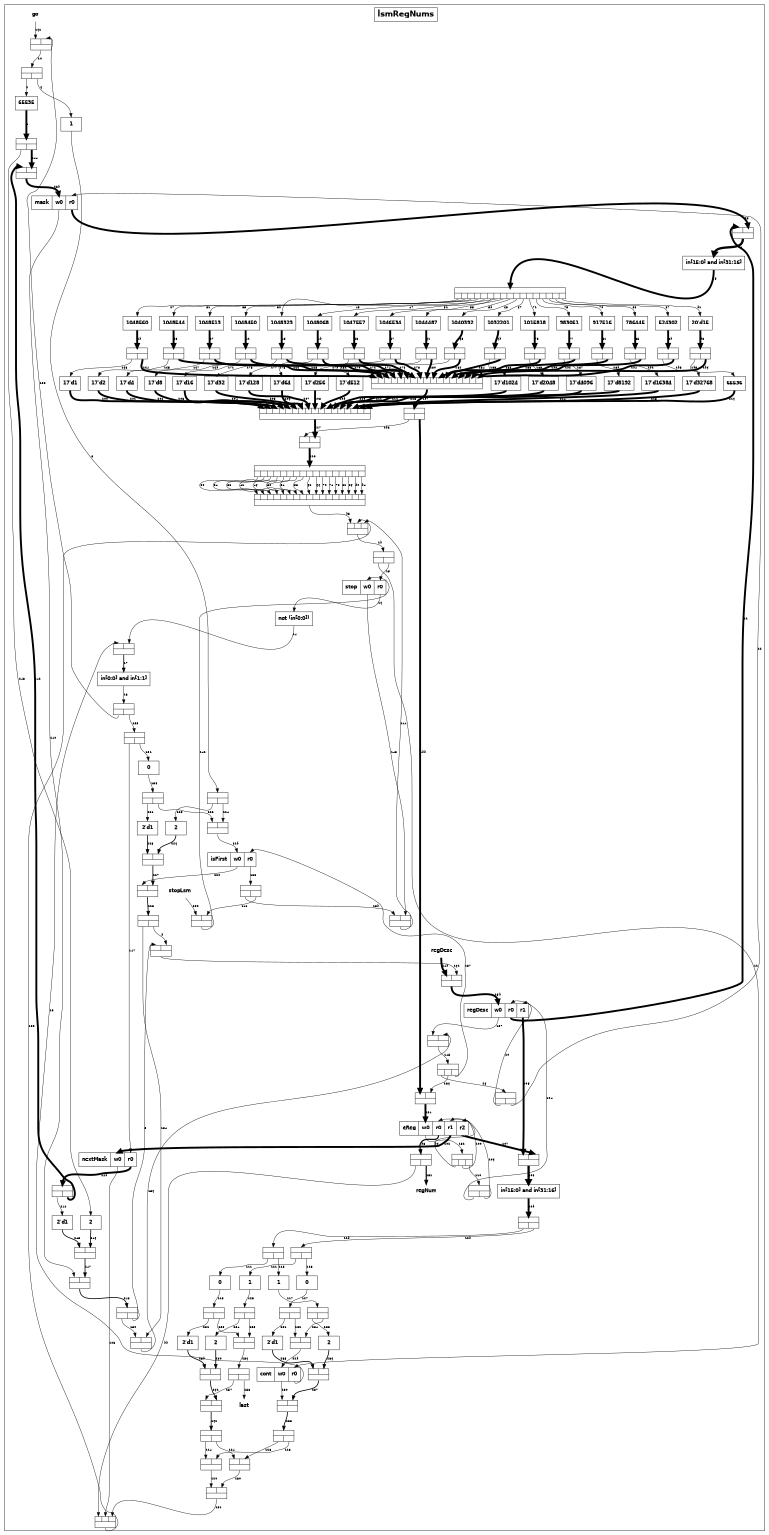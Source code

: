 digraph lsmRegNums {
  outputorder="edgesfirst";
  size="7.086614173228347,10.236220472440946";
  ratio="2.0"
  subgraph cluster_lsmRegNums {
    edge [fontsize="8", fontname="Helvetica", labelfontname="Helvetica", labelfontsize="8", arrowhead="normal"];
    node [fontsize="12", fontname="Helvetica-Bold", shape="box"];
    title [label="lsmRegNums", fontsize="20"];
    port0 [portref="0", label="go", style="bold", shape="none"];
    port1 [portref="1", label="regDesc", style="bold", shape="none"];
    port2 [portref="2", label="stopLsm", style="bold", shape="none"];
    port3 [portref="3", label="regNum", style="bold", shape="none"];
    port4 [portref="4", label="last", style="bold", shape="none"];
    comp1 [compref="1", label="65535", nojustify="true", shape="record"];
    comp3 [compref="3", label="1", nojustify="true", shape="record"];
    comp5 [compref="5", label="{{<i>}|{<o0>|<o1>}}", height="0.4", fontsize="2", nojustify="true", shape="record"];
    comp6 [compref="6", label="{{<i0>|<i1>}|{<o>}}", height="0.4", fontsize="2", nojustify="true", shape="record"];
    comp8 [compref="8", label="not (in[0:0])", nojustify="true", shape="record"];
    comp9 [compref="9", label="{{<i0>|<i1>}|{<o>}}", height="0.4", fontsize="2", nojustify="true", shape="record"];
    comp10 [compref="10", label="in[0:0] and in[1:1]", nojustify="true", shape="record"];
    comp11 [compref="11", label="{{<i>}|{<o0>|<o1>}}", height="0.4", fontsize="2", nojustify="true", shape="record"];
    comp12 [compref="12", label="{{<i0>|<i1>}|{<o>}}", height="0.4", fontsize="2", nojustify="true", shape="record"];
    comp13 [compref="13", label="in[15:0] and in[31:16]", nojustify="true", shape="record"];
    comp14 [compref="14", label="{{<i>}|{<o0>|<o1>}}", height="0.4", fontsize="2", nojustify="true", shape="record"];
    comp15 [compref="15", label="1048560", nojustify="true", shape="record"];
    comp17 [compref="17", label="1048544", nojustify="true", shape="record"];
    comp19 [compref="19", label="1048513", nojustify="true", shape="record"];
    comp21 [compref="21", label="1048450", nojustify="true", shape="record"];
    comp23 [compref="23", label="1048323", nojustify="true", shape="record"];
    comp25 [compref="25", label="1048068", nojustify="true", shape="record"];
    comp27 [compref="27", label="1047557", nojustify="true", shape="record"];
    comp29 [compref="29", label="1046534", nojustify="true", shape="record"];
    comp31 [compref="31", label="1044487", nojustify="true", shape="record"];
    comp33 [compref="33", label="1040392", nojustify="true", shape="record"];
    comp35 [compref="35", label="1032201", nojustify="true", shape="record"];
    comp37 [compref="37", label="1015818", nojustify="true", shape="record"];
    comp39 [compref="39", label="983051", nojustify="true", shape="record"];
    comp41 [compref="41", label="917516", nojustify="true", shape="record"];
    comp43 [compref="43", label="786445", nojustify="true", shape="record"];
    comp45 [compref="45", label="524302", nojustify="true", shape="record"];
    comp47 [compref="47", label="20'd15", nojustify="true", shape="record"];
    comp49 [compref="49", label="{{<i>}|{<o0>|<o1>|<o2>|<o3>|<o4>|<o5>|<o6>|<o7>|<o8>|<o9>|<o10>|<o11>|<o12>|<o13>|<o14>|<o15>|<o16>}}", height="0.4", fontsize="2", nojustify="true", shape="record"];
    comp50 [compref="50", label="{{<i0>|<i1>|<i2>|<i3>|<i4>|<i5>|<i6>|<i7>|<i8>|<i9>|<i10>|<i11>|<i12>|<i13>|<i14>|<i15>|<i16>}|{<o>}}", height="0.4", fontsize="2", nojustify="true", shape="record"];
    comp53 [compref="53", label="{{<i0>|<i1>}|{<o>}}", height="0.4", fontsize="2", nojustify="true", shape="record"];
    comp54 [compref="54", label="in[15:0] and in[31:16]", nojustify="true", shape="record"];
    comp55 [compref="55", label="{{<i>}|{<o0>|<o1>}}", height="0.4", fontsize="2", nojustify="true", shape="record"];
    comp56 [compref="56", label="0", nojustify="true", shape="record"];
    comp58 [compref="58", label="1", nojustify="true", shape="record"];
    comp60 [compref="60", label="{{<i>}|{<o0>|<o1>}}", height="0.4", fontsize="2", nojustify="true", shape="record"];
    comp61 [compref="61", label="{{<i0>|<i1>}|{<o>}}", height="0.4", fontsize="2", nojustify="true", shape="record"];
    comp62 [compref="62", label="1", nojustify="true", shape="record"];
    comp64 [compref="64", label="0", nojustify="true", shape="record"];
    comp66 [compref="66", label="{{<i>}|{<o0>|<o1>}}", height="0.4", fontsize="2", nojustify="true", shape="record"];
    comp67 [compref="67", label="{{<i0>|<i1>}|{<o>}}", height="0.4", fontsize="2", nojustify="true", shape="record"];
    comp68 [compref="68", label="{{<i>}|{<o0>|<o1>}}", height="0.4", fontsize="2", nojustify="true", shape="record"];
    comp69 [compref="69", label="{{<i0>|<i1>}|{<o>}}", height="0.4", fontsize="2", nojustify="true", shape="record"];
    comp70 [compref="70", label="{{<i>}|{<o0>|<o1>|<o2>}}", height="0.4", fontsize="2", nojustify="true", shape="record"];
    comp71 [compref="71", label="{{<i0>|<i1>|<i2>}|{<o>}}", height="0.4", fontsize="2", nojustify="true", shape="record"];
    comp72 [compref="72", label="eReg|<w0>w0|<r0>r0|<r1>r1|<r2>r2", shape="record"];
    comp75 [compref="75", label="{{<i>}|{<o0>|<o1>}}", height="0.4", fontsize="2", nojustify="true", shape="record"];
    comp76 [compref="76", label="{{<i0>|<i1>}|{<o>}}", height="0.4", fontsize="2", nojustify="true", shape="record"];
    comp77 [compref="77", label="{{<i>}|{<o0>|<o1>|<o2>}}", height="0.4", fontsize="2", nojustify="true", shape="record"];
    comp78 [compref="78", label="{{<i0>|<i1>|<i2>}|{<o>}}", height="0.4", fontsize="2", nojustify="true", shape="record"];
    comp80 [compref="80", label="0", nojustify="true", shape="record"];
    comp82 [compref="82", label="{{<i>}|{<o0>|<o1>}}", height="0.4", fontsize="2", nojustify="true", shape="record"];
    comp83 [compref="83", label="{{<i0>|<i1>}|{<o>}}", height="0.4", fontsize="2", nojustify="true", shape="record"];
    comp84 [compref="84", label="{{<i>}|{<o0>|<o1>}}", height="0.4", fontsize="2", nojustify="true", shape="record"];
    comp85 [compref="85", label="{{<i0>|<i1>}|{<o>}}", height="0.4", fontsize="2", nojustify="true", shape="record"];
    comp87 [compref="87", label="regDesc|<w0>w0|<r0>r0|<r1>r1", shape="record"];
    comp90 [compref="90", label="{{<i0>|<i1>}|{<o>}}", height="0.4", fontsize="2", nojustify="true", shape="record"];
    comp91 [compref="91", label="{{<i>}|{<o0>|<o1>}}", height="0.4", fontsize="2", nojustify="true", shape="record"];
    comp92 [compref="92", label="{{<i>}|{<o0>|<o1>}}", height="0.4", fontsize="2", nojustify="true", shape="record"];
    comp93 [compref="93", label="{{<i>}|{<o0>|<o1>}}", height="0.4", fontsize="2", nojustify="true", shape="record"];
    comp94 [compref="94", label="{{<i>}|{<o0>|<o1>}}", height="0.4", fontsize="2", nojustify="true", shape="record"];
    comp95 [compref="95", label="{{<i>}|{<o0>|<o1>}}", height="0.4", fontsize="2", nojustify="true", shape="record"];
    comp96 [compref="96", label="{{<i>}|{<o0>|<o1>}}", height="0.4", fontsize="2", nojustify="true", shape="record"];
    comp97 [compref="97", label="{{<i>}|{<o0>|<o1>}}", height="0.4", fontsize="2", nojustify="true", shape="record"];
    comp98 [compref="98", label="{{<i>}|{<o0>|<o1>}}", height="0.4", fontsize="2", nojustify="true", shape="record"];
    comp99 [compref="99", label="{{<i>}|{<o0>|<o1>}}", height="0.4", fontsize="2", nojustify="true", shape="record"];
    comp100 [compref="100", label="{{<i>}|{<o0>|<o1>}}", height="0.4", fontsize="2", nojustify="true", shape="record"];
    comp101 [compref="101", label="{{<i>}|{<o0>|<o1>}}", height="0.4", fontsize="2", nojustify="true", shape="record"];
    comp102 [compref="102", label="{{<i>}|{<o0>|<o1>}}", height="0.4", fontsize="2", nojustify="true", shape="record"];
    comp103 [compref="103", label="{{<i>}|{<o0>|<o1>}}", height="0.4", fontsize="2", nojustify="true", shape="record"];
    comp104 [compref="104", label="{{<i>}|{<o0>|<o1>}}", height="0.4", fontsize="2", nojustify="true", shape="record"];
    comp105 [compref="105", label="{{<i>}|{<o0>|<o1>}}", height="0.4", fontsize="2", nojustify="true", shape="record"];
    comp106 [compref="106", label="{{<i>}|{<o0>|<o1>}}", height="0.4", fontsize="2", nojustify="true", shape="record"];
    comp107 [compref="107", label="{{<i>}|{<o0>|<o1>}}", height="0.4", fontsize="2", nojustify="true", shape="record"];
    comp108 [compref="108", label="{{<i0>|<i1>|<i2>|<i3>|<i4>|<i5>|<i6>|<i7>|<i8>|<i9>|<i10>|<i11>|<i12>|<i13>|<i14>|<i15>|<i16>}|{<o>}}", height="0.4", fontsize="2", nojustify="true", shape="record"];
    comp109 [compref="109", label="{{<i>}|{<o0>|<o1>}}", height="0.4", fontsize="2", nojustify="true", shape="record"];
    comp110 [compref="110", label="17'd1", nojustify="true", shape="record"];
    comp111 [compref="111", label="17'd2", nojustify="true", shape="record"];
    comp112 [compref="112", label="17'd4", nojustify="true", shape="record"];
    comp113 [compref="113", label="17'd8", nojustify="true", shape="record"];
    comp114 [compref="114", label="17'd16", nojustify="true", shape="record"];
    comp115 [compref="115", label="17'd32", nojustify="true", shape="record"];
    comp116 [compref="116", label="17'd64", nojustify="true", shape="record"];
    comp117 [compref="117", label="17'd128", nojustify="true", shape="record"];
    comp118 [compref="118", label="17'd256", nojustify="true", shape="record"];
    comp119 [compref="119", label="17'd512", nojustify="true", shape="record"];
    comp120 [compref="120", label="17'd1024", nojustify="true", shape="record"];
    comp121 [compref="121", label="17'd2048", nojustify="true", shape="record"];
    comp122 [compref="122", label="17'd4096", nojustify="true", shape="record"];
    comp123 [compref="123", label="17'd8192", nojustify="true", shape="record"];
    comp124 [compref="124", label="17'd16384", nojustify="true", shape="record"];
    comp125 [compref="125", label="17'd32768", nojustify="true", shape="record"];
    comp126 [compref="126", label="65536", nojustify="true", shape="record"];
    comp127 [compref="127", label="{{<i0>|<i1>|<i2>|<i3>|<i4>|<i5>|<i6>|<i7>|<i8>|<i9>|<i10>|<i11>|<i12>|<i13>|<i14>|<i15>|<i16>}|{<o>}}", height="0.4", fontsize="2", nojustify="true", shape="record"];
    comp128 [compref="128", label="{{<i0>|<i1>}|{<o>}}", height="0.4", fontsize="2", nojustify="true", shape="record"];
    comp129 [compref="129", label="{{<i>}|{<o0>|<o1>|<o2>|<o3>|<o4>|<o5>|<o6>|<o7>|<o8>|<o9>|<o10>|<o11>|<o12>|<o13>|<o14>|<o15>|<o16>}}", height="0.4", fontsize="2", nojustify="true", shape="record"];
    comp130 [compref="130", label="{{<i0>|<i1>}|{<o>}}", height="0.4", fontsize="2", nojustify="true", shape="record"];
    comp131 [compref="131", label="stop|<w0>w0|<r0>r0", shape="record"];
    comp132 [compref="132", label="{{<i>}|{<o0>|<o1>}}", height="0.4", fontsize="2", nojustify="true", shape="record"];
    comp133 [compref="133", label="{{<i>}|{<o0>|<o1>}}", height="0.4", fontsize="2", nojustify="true", shape="record"];
    comp134 [compref="134", label="{{<i0>|<i1>}|{<o>}}", height="0.4", fontsize="2", nojustify="true", shape="record"];
    comp135 [compref="135", label="2'd1", nojustify="true", shape="record"];
    comp136 [compref="136", label="2", nojustify="true", shape="record"];
    comp137 [compref="137", label="{{<i0>|<i1>}|{<o>}}", height="0.4", fontsize="2", nojustify="true", shape="record"];
    comp138 [compref="138", label="{{<i0>|<i1>}|{<o>}}", height="0.4", fontsize="2", nojustify="true", shape="record"];
    comp139 [compref="139", label="{{<i>}|{<o0>|<o1>}}", height="0.4", fontsize="2", nojustify="true", shape="record"];
    comp140 [compref="140", label="isFirst|<w0>w0|<r0>r0", shape="record"];
    comp141 [compref="141", label="{{<i>}|{<o0>|<o1>}}", height="0.4", fontsize="2", nojustify="true", shape="record"];
    comp142 [compref="142", label="{{<i>}|{<o0>|<o1>}}", height="0.4", fontsize="2", nojustify="true", shape="record"];
    comp143 [compref="143", label="{{<i0>|<i1>}|{<o>}}", height="0.4", fontsize="2", nojustify="true", shape="record"];
    comp144 [compref="144", label="2'd1", nojustify="true", shape="record"];
    comp145 [compref="145", label="2", nojustify="true", shape="record"];
    comp146 [compref="146", label="{{<i0>|<i1>}|{<o>}}", height="0.4", fontsize="2", nojustify="true", shape="record"];
    comp147 [compref="147", label="{{<i0>|<i1>}|{<o>}}", height="0.4", fontsize="2", nojustify="true", shape="record"];
    comp148 [compref="148", label="{{<i>}|{<o0>|<o1>}}", height="0.4", fontsize="2", nojustify="true", shape="record"];
    comp149 [compref="149", label="cont|<w0>w0|<r0>r0", shape="record"];
    comp150 [compref="150", label="nextMask|<w0>w0|<r0>r0", shape="record"];
    comp151 [compref="151", label="{{<i>}|{<o0>|<o1>}}", height="0.4", fontsize="2", nojustify="true", shape="record"];
    comp152 [compref="152", label="{{<i>}|{<o0>|<o1>}}", height="0.4", fontsize="2", nojustify="true", shape="record"];
    comp153 [compref="153", label="{{<i0>|<i1>}|{<o>}}", height="0.4", fontsize="2", nojustify="true", shape="record"];
    comp154 [compref="154", label="2'd1", nojustify="true", shape="record"];
    comp155 [compref="155", label="2", nojustify="true", shape="record"];
    comp156 [compref="156", label="{{<i0>|<i1>}|{<o>}}", height="0.4", fontsize="2", nojustify="true", shape="record"];
    comp157 [compref="157", label="{{<i0>|<i1>}|{<o>}}", height="0.4", fontsize="2", nojustify="true", shape="record"];
    comp158 [compref="158", label="{{<i>}|{<o0>|<o1>}}", height="0.4", fontsize="2", nojustify="true", shape="record"];
    comp159 [compref="159", label="mask|<w0>w0|<r0>r0", shape="record"];
    comp160 [compref="160", label="{{<i0>|<i1>}|{<o>}}", height="0.4", fontsize="2", nojustify="true", shape="record"];
    comp161 [compref="161", label="{{<i0>|<i1>}|{<o>}}", height="0.4", fontsize="2", nojustify="true", shape="record"];
    comp162 [compref="162", label="{{<i>}|{<o0>|<o1>}}", height="0.4", fontsize="2", nojustify="true", shape="record"];
    comp163 [compref="163", label="{{<i>}|{<o0>|<o1>}}", height="0.4", fontsize="2", nojustify="true", shape="record"];
    comp164 [compref="164", label="{{<i>}|{<o0>|<o1>}}", height="0.4", fontsize="2", nojustify="true", shape="record"];
    comp165 [compref="165", label="{{<i0>|<i1>}|{<o>}}", height="0.4", fontsize="2", nojustify="true", shape="record"];
    comp166 [compref="166", label="{{<i>}|{<o0>|<o1>}}", height="0.4", fontsize="2", nojustify="true", shape="record"];
    comp167 [compref="167", label="2'd1", nojustify="true", shape="record"];
    comp168 [compref="168", label="2", nojustify="true", shape="record"];
    comp169 [compref="169", label="{{<i0>|<i1>}|{<o>}}", height="0.4", fontsize="2", nojustify="true", shape="record"];
    comp170 [compref="170", label="{{<i0>|<i1>}|{<o>}}", height="0.4", fontsize="2", nojustify="true", shape="record"];
    comp171 [compref="171", label="{{<i>}|{<o0>|<o1>}}", height="0.4", fontsize="2", nojustify="true", shape="record"]
    comp5:o0:s -> comp1:n [linkref="2", label="2", penwidth="1", weight="1"];
    comp1:s -> comp152:i:n [linkref="4", label="4", penwidth="5", weight="5"];
    comp158:o1:s -> comp6:i0:n [linkref="5", label="5", penwidth="1", weight="1"];
    comp5:o1:s -> comp3:n [linkref="6", label="6", penwidth="1", weight="1"];
    comp3:s -> comp133:i:n [linkref="8", label="8", penwidth="1", weight="1"];
    comp139:o1:s -> comp6:i1:n [linkref="9", label="9", penwidth="1", weight="1"];
    comp90:o:s -> comp5:i:n [linkref="10", label="10", penwidth="1", weight="1"];
    comp11:o0:s -> comp149:r0:n [linkref="12", label="12", penwidth="1", weight="1"];
    comp149:r0:s -> comp9:i0:n [linkref="13", label="13", penwidth="1", weight="1"];
    comp8:s -> comp9:i1:n [linkref="14", label="14", penwidth="1", weight="1"];
    comp11:o1:s -> comp131:r0:n [linkref="15", label="15", penwidth="1", weight="1"];
    comp131:r0:s -> comp8:n [linkref="16", label="16", penwidth="1", weight="1"];
    comp9:o:s -> comp10:n [linkref="17", label="17", penwidth="2", weight="2"];
    comp10:s -> comp84:i:n [linkref="18", label="18", penwidth="1", weight="1"];
    comp78:o:s -> comp11:i:n [linkref="19", label="19", penwidth="1", weight="1"];
    comp14:o0:s -> comp87:r0:n [linkref="20", label="20", penwidth="1", weight="1"];
    comp87:r0:s -> comp12:i0:n [linkref="21", label="21", penwidth="5", weight="5"];
    comp14:o1:s -> comp159:r0:n [linkref="22", label="22", penwidth="1", weight="1"];
    comp159:r0:s -> comp12:i1:n [linkref="23", label="23", penwidth="5", weight="5"];
    comp12:o:s -> comp13:n [linkref="24", label="24", penwidth="6", weight="6"];
    comp13:s -> comp49:i:n [linkref="25", label="25", penwidth="5", weight="5"];
    comp77:o0:s -> comp14:i:n [linkref="26", label="26", penwidth="1", weight="1"];
    comp49:o0:s -> comp15:n [linkref="27", label="27", penwidth="1", weight="1"];
    comp15:s -> comp91:i:n [linkref="29", label="29", penwidth="5", weight="5"];
    comp129:o0:s -> comp50:i0:n [linkref="30", label="30", penwidth="1", weight="1"];
    comp49:o1:s -> comp17:n [linkref="31", label="31", penwidth="1", weight="1"];
    comp17:s -> comp92:i:n [linkref="33", label="33", penwidth="5", weight="5"];
    comp129:o1:s -> comp50:i1:n [linkref="34", label="34", penwidth="1", weight="1"];
    comp49:o2:s -> comp19:n [linkref="35", label="35", penwidth="1", weight="1"];
    comp19:s -> comp93:i:n [linkref="37", label="37", penwidth="5", weight="5"];
    comp129:o2:s -> comp50:i2:n [linkref="38", label="38", penwidth="1", weight="1"];
    comp49:o3:s -> comp21:n [linkref="39", label="39", penwidth="1", weight="1"];
    comp21:s -> comp94:i:n [linkref="41", label="41", penwidth="5", weight="5"];
    comp129:o3:s -> comp50:i3:n [linkref="42", label="42", penwidth="1", weight="1"];
    comp49:o4:s -> comp23:n [linkref="43", label="43", penwidth="1", weight="1"];
    comp23:s -> comp95:i:n [linkref="45", label="45", penwidth="5", weight="5"];
    comp129:o4:s -> comp50:i4:n [linkref="46", label="46", penwidth="1", weight="1"];
    comp49:o5:s -> comp25:n [linkref="47", label="47", penwidth="1", weight="1"];
    comp25:s -> comp96:i:n [linkref="49", label="49", penwidth="5", weight="5"];
    comp129:o5:s -> comp50:i5:n [linkref="50", label="50", penwidth="1", weight="1"];
    comp49:o6:s -> comp27:n [linkref="51", label="51", penwidth="1", weight="1"];
    comp27:s -> comp97:i:n [linkref="53", label="53", penwidth="5", weight="5"];
    comp129:o6:s -> comp50:i6:n [linkref="54", label="54", penwidth="1", weight="1"];
    comp49:o7:s -> comp29:n [linkref="55", label="55", penwidth="1", weight="1"];
    comp29:s -> comp98:i:n [linkref="57", label="57", penwidth="5", weight="5"];
    comp129:o7:s -> comp50:i7:n [linkref="58", label="58", penwidth="1", weight="1"];
    comp49:o8:s -> comp31:n [linkref="59", label="59", penwidth="1", weight="1"];
    comp31:s -> comp99:i:n [linkref="61", label="61", penwidth="5", weight="5"];
    comp129:o8:s -> comp50:i8:n [linkref="62", label="62", penwidth="1", weight="1"];
    comp49:o9:s -> comp33:n [linkref="63", label="63", penwidth="1", weight="1"];
    comp33:s -> comp100:i:n [linkref="65", label="65", penwidth="5", weight="5"];
    comp129:o9:s -> comp50:i9:n [linkref="66", label="66", penwidth="1", weight="1"];
    comp49:o10:s -> comp35:n [linkref="67", label="67", penwidth="1", weight="1"];
    comp35:s -> comp101:i:n [linkref="69", label="69", penwidth="5", weight="5"];
    comp129:o10:s -> comp50:i10:n [linkref="70", label="70", penwidth="1", weight="1"];
    comp49:o11:s -> comp37:n [linkref="71", label="71", penwidth="1", weight="1"];
    comp37:s -> comp102:i:n [linkref="73", label="73", penwidth="5", weight="5"];
    comp129:o11:s -> comp50:i11:n [linkref="74", label="74", penwidth="1", weight="1"];
    comp49:o12:s -> comp39:n [linkref="75", label="75", penwidth="1", weight="1"];
    comp39:s -> comp103:i:n [linkref="77", label="77", penwidth="5", weight="5"];
    comp129:o12:s -> comp50:i12:n [linkref="78", label="78", penwidth="1", weight="1"];
    comp49:o13:s -> comp41:n [linkref="79", label="79", penwidth="1", weight="1"];
    comp41:s -> comp104:i:n [linkref="81", label="81", penwidth="5", weight="5"];
    comp129:o13:s -> comp50:i13:n [linkref="82", label="82", penwidth="1", weight="1"];
    comp49:o14:s -> comp43:n [linkref="83", label="83", penwidth="1", weight="1"];
    comp43:s -> comp105:i:n [linkref="85", label="85", penwidth="5", weight="5"];
    comp129:o14:s -> comp50:i14:n [linkref="86", label="86", penwidth="1", weight="1"];
    comp49:o15:s -> comp45:n [linkref="87", label="87", penwidth="1", weight="1"];
    comp45:s -> comp106:i:n [linkref="89", label="89", penwidth="5", weight="5"];
    comp129:o15:s -> comp50:i15:n [linkref="90", label="90", penwidth="1", weight="1"];
    comp49:o16:s -> comp47:n [linkref="91", label="91", penwidth="1", weight="1"];
    comp47:s -> comp107:i:n [linkref="93", label="93", penwidth="5", weight="5"];
    comp129:o16:s -> comp50:i16:n [linkref="94", label="94", penwidth="1", weight="1"];
    comp50:o:s -> comp78:i0:n [linkref="95", label="95", penwidth="1", weight="1"];
    comp70:o0:s -> comp72:r0:n [linkref="96", label="96", penwidth="1", weight="1"];
    comp72:r0:s -> comp162:i:n [linkref="98", label="98", penwidth="3", weight="3"];
    comp162:o0:s -> comp71:i0:n [linkref="99", label="99", penwidth="1", weight="1"];
    comp70:o1:s -> comp72:r1:n [linkref="100", label="100", penwidth="1", weight="1"];
    comp72:r1:s -> comp150:w0:n [linkref="102", label="102", penwidth="5", weight="5"];
    comp150:w0:s -> comp71:i1:n [linkref="103", label="103", penwidth="1", weight="1"];
    comp55:o0:s -> comp87:r1:n [linkref="104", label="104", penwidth="1", weight="1"];
    comp87:r1:s -> comp53:i0:n [linkref="105", label="105", penwidth="5", weight="5"];
    comp55:o1:s -> comp72:r2:n [linkref="106", label="106", penwidth="1", weight="1"];
    comp72:r2:s -> comp53:i1:n [linkref="107", label="107", penwidth="5", weight="5"];
    comp53:o:s -> comp54:n [linkref="108", label="108", penwidth="6", weight="6"];
    comp54:s -> comp68:i:n [linkref="109", label="109", penwidth="5", weight="5"];
    comp70:o2:s -> comp55:i:n [linkref="110", label="110", penwidth="1", weight="1"];
    comp60:o0:s -> comp56:n [linkref="111", label="111", penwidth="1", weight="1"];
    comp56:s -> comp163:i:n [linkref="113", label="113", penwidth="1", weight="1"];
    comp171:o0:s -> comp61:i0:n [linkref="114", label="114", penwidth="1", weight="1"];
    comp60:o1:s -> comp58:n [linkref="115", label="115", penwidth="1", weight="1"];
    comp58:s -> comp142:i:n [linkref="117", label="117", penwidth="1", weight="1"];
    comp148:o1:s -> comp61:i1:n [linkref="118", label="118", penwidth="1", weight="1"];
    comp68:o0:s -> comp60:i:n [linkref="119", label="119", penwidth="1", weight="1"];
    comp61:o:s -> comp69:i0:n [linkref="120", label="120", penwidth="1", weight="1"];
    comp66:o0:s -> comp62:n [linkref="121", label="121", penwidth="1", weight="1"];
    comp62:s -> comp164:i:n [linkref="123", label="123", penwidth="1", weight="1"];
    comp171:o1:s -> comp67:i0:n [linkref="124", label="124", penwidth="1", weight="1"];
    comp66:o1:s -> comp64:n [linkref="125", label="125", penwidth="1", weight="1"];
    comp64:s -> comp141:i:n [linkref="127", label="127", penwidth="1", weight="1"];
    comp148:o0:s -> comp67:i1:n [linkref="128", label="128", penwidth="1", weight="1"];
    comp68:o1:s -> comp66:i:n [linkref="129", label="129", penwidth="1", weight="1"];
    comp67:o:s -> comp69:i1:n [linkref="130", label="130", penwidth="1", weight="1"];
    comp69:o:s -> comp71:i2:n [linkref="131", label="131", penwidth="1", weight="1"];
    comp72:w0:s -> comp70:i:n [linkref="132", label="132", penwidth="1", weight="1"];
    comp71:o:s -> comp78:i1:n [linkref="133", label="133", penwidth="1", weight="1"];
    comp130:o:s -> comp72:w0:n [linkref="134", label="134", penwidth="5", weight="5"];
    comp77:o1:s -> comp130:i1:n [linkref="136", label="136", penwidth="1", weight="1"];
    comp77:o2:s -> comp140:r0:n [linkref="137", label="137", penwidth="1", weight="1"];
    comp140:r0:s -> comp75:i:n [linkref="138", label="138", penwidth="1", weight="1"];
    comp75:o0:s -> comp76:i0:n [linkref="139", label="139", penwidth="1", weight="1"];
    comp75:o1:s -> comp161:i1:n [linkref="141", label="141", penwidth="1", weight="1"];
    comp161:o:s -> comp131:w0:n [linkref="142", label="142", penwidth="1", weight="1"];
    comp131:w0:s -> comp76:i1:n [linkref="143", label="143", penwidth="1", weight="1"];
    comp76:o:s -> comp78:i2:n [linkref="144", label="144", penwidth="1", weight="1"];
    comp85:o:s -> comp77:i:n [linkref="145", label="145", penwidth="1", weight="1"];
    comp82:o0:s -> comp150:r0:n [linkref="147", label="147", penwidth="1", weight="1"];
    comp150:r0:s -> comp151:i:n [linkref="149", label="149", penwidth="5", weight="5"];
    comp158:o0:s -> comp83:i0:n [linkref="150", label="150", penwidth="1", weight="1"];
    comp82:o1:s -> comp80:n [linkref="151", label="151", penwidth="1", weight="1"];
    comp80:s -> comp132:i:n [linkref="153", label="153", penwidth="1", weight="1"];
    comp139:o0:s -> comp83:i1:n [linkref="154", label="154", penwidth="1", weight="1"];
    comp84:o1:s -> comp82:i:n [linkref="155", label="155", penwidth="1", weight="1"];
    comp83:o:s -> comp85:i1:n [linkref="156", label="156", penwidth="1", weight="1"];
    comp87:w0:s -> comp85:i0:n [linkref="157", label="157", penwidth="1", weight="1"];
    comp84:o0:s -> comp90:i1:n [linkref="158", label="158", penwidth="1", weight="1"];
    comp160:o:s -> comp87:w0:n [linkref="159", label="159", penwidth="5", weight="5"];
    comp6:o:s -> comp160:i1:n [linkref="161", label="161", penwidth="1", weight="1"];
    port0 -> comp90:i0:n [linkref="162", label="162", penwidth="1", weight="1"];
    comp91:o0:s -> comp110:n [linkref="163", label="163", penwidth="1", weight="1"];
    comp91:o1:s -> comp108:i0:n [linkref="164", label="164", penwidth="5", weight="5"];
    comp92:o0:s -> comp111:n [linkref="165", label="165", penwidth="1", weight="1"];
    comp92:o1:s -> comp108:i1:n [linkref="166", label="166", penwidth="5", weight="5"];
    comp93:o0:s -> comp112:n [linkref="167", label="167", penwidth="1", weight="1"];
    comp93:o1:s -> comp108:i2:n [linkref="168", label="168", penwidth="5", weight="5"];
    comp94:o0:s -> comp113:n [linkref="169", label="169", penwidth="1", weight="1"];
    comp94:o1:s -> comp108:i3:n [linkref="170", label="170", penwidth="5", weight="5"];
    comp95:o0:s -> comp114:n [linkref="171", label="171", penwidth="1", weight="1"];
    comp95:o1:s -> comp108:i4:n [linkref="172", label="172", penwidth="5", weight="5"];
    comp96:o0:s -> comp115:n [linkref="173", label="173", penwidth="1", weight="1"];
    comp96:o1:s -> comp108:i5:n [linkref="174", label="174", penwidth="5", weight="5"];
    comp97:o0:s -> comp116:n [linkref="175", label="175", penwidth="1", weight="1"];
    comp97:o1:s -> comp108:i6:n [linkref="176", label="176", penwidth="5", weight="5"];
    comp98:o0:s -> comp117:n [linkref="177", label="177", penwidth="1", weight="1"];
    comp98:o1:s -> comp108:i7:n [linkref="178", label="178", penwidth="5", weight="5"];
    comp99:o0:s -> comp118:n [linkref="179", label="179", penwidth="1", weight="1"];
    comp99:o1:s -> comp108:i8:n [linkref="180", label="180", penwidth="5", weight="5"];
    comp100:o0:s -> comp119:n [linkref="181", label="181", penwidth="1", weight="1"];
    comp100:o1:s -> comp108:i9:n [linkref="182", label="182", penwidth="5", weight="5"];
    comp101:o0:s -> comp120:n [linkref="183", label="183", penwidth="1", weight="1"];
    comp101:o1:s -> comp108:i10:n [linkref="184", label="184", penwidth="5", weight="5"];
    comp102:o0:s -> comp121:n [linkref="185", label="185", penwidth="1", weight="1"];
    comp102:o1:s -> comp108:i11:n [linkref="186", label="186", penwidth="5", weight="5"];
    comp103:o0:s -> comp122:n [linkref="187", label="187", penwidth="1", weight="1"];
    comp103:o1:s -> comp108:i12:n [linkref="188", label="188", penwidth="5", weight="5"];
    comp104:o0:s -> comp123:n [linkref="189", label="189", penwidth="1", weight="1"];
    comp104:o1:s -> comp108:i13:n [linkref="190", label="190", penwidth="5", weight="5"];
    comp105:o0:s -> comp124:n [linkref="191", label="191", penwidth="1", weight="1"];
    comp105:o1:s -> comp108:i14:n [linkref="192", label="192", penwidth="5", weight="5"];
    comp106:o0:s -> comp125:n [linkref="193", label="193", penwidth="1", weight="1"];
    comp106:o1:s -> comp108:i15:n [linkref="194", label="194", penwidth="5", weight="5"];
    comp107:o0:s -> comp126:n [linkref="195", label="195", penwidth="1", weight="1"];
    comp107:o1:s -> comp108:i16:n [linkref="196", label="196", penwidth="5", weight="5"];
    comp108:o:s -> comp109:i:n [linkref="197", label="197", penwidth="5", weight="5"];
    comp109:o0:s -> comp128:i0:n [linkref="198", label="198", penwidth="1", weight="1"];
    comp109:o1:s -> comp130:i0:n [linkref="199", label="199", penwidth="5", weight="5"];
    comp110:s -> comp127:i0:n [linkref="200", label="200", penwidth="5", weight="5"];
    comp111:s -> comp127:i1:n [linkref="201", label="201", penwidth="5", weight="5"];
    comp112:s -> comp127:i2:n [linkref="202", label="202", penwidth="5", weight="5"];
    comp113:s -> comp127:i3:n [linkref="203", label="203", penwidth="5", weight="5"];
    comp114:s -> comp127:i4:n [linkref="204", label="204", penwidth="5", weight="5"];
    comp115:s -> comp127:i5:n [linkref="205", label="205", penwidth="5", weight="5"];
    comp116:s -> comp127:i6:n [linkref="206", label="206", penwidth="5", weight="5"];
    comp117:s -> comp127:i7:n [linkref="207", label="207", penwidth="5", weight="5"];
    comp118:s -> comp127:i8:n [linkref="208", label="208", penwidth="5", weight="5"];
    comp119:s -> comp127:i9:n [linkref="209", label="209", penwidth="5", weight="5"];
    comp120:s -> comp127:i10:n [linkref="210", label="210", penwidth="5", weight="5"];
    comp121:s -> comp127:i11:n [linkref="211", label="211", penwidth="5", weight="5"];
    comp122:s -> comp127:i12:n [linkref="212", label="212", penwidth="5", weight="5"];
    comp123:s -> comp127:i13:n [linkref="213", label="213", penwidth="5", weight="5"];
    comp124:s -> comp127:i14:n [linkref="214", label="214", penwidth="5", weight="5"];
    comp125:s -> comp127:i15:n [linkref="215", label="215", penwidth="5", weight="5"];
    comp126:s -> comp127:i16:n [linkref="216", label="216", penwidth="5", weight="5"];
    comp127:o:s -> comp128:i1:n [linkref="217", label="217", penwidth="5", weight="5"];
    comp128:o:s -> comp129:i:n [linkref="218", label="218", penwidth="5", weight="5"];
    comp134:o:s -> comp140:w0:n [linkref="219", label="219", penwidth="1", weight="1"];
    comp140:w0:s -> comp138:i0:n [linkref="220", label="220", penwidth="1", weight="1"];
    comp132:o0:s -> comp135:n [linkref="221", label="221", penwidth="1", weight="1"];
    comp132:o1:s -> comp134:i0:n [linkref="222", label="222", penwidth="1", weight="1"];
    comp133:o0:s -> comp136:n [linkref="223", label="223", penwidth="1", weight="1"];
    comp133:o1:s -> comp134:i1:n [linkref="224", label="224", penwidth="1", weight="1"];
    comp135:s -> comp137:i0:n [linkref="225", label="225", penwidth="2", weight="2"];
    comp136:s -> comp137:i1:n [linkref="226", label="226", penwidth="2", weight="2"];
    comp137:o:s -> comp138:i1:n [linkref="227", label="227", penwidth="2", weight="2"];
    comp138:o:s -> comp139:i:n [linkref="228", label="228", penwidth="2", weight="2"];
    comp143:o:s -> comp149:w0:n [linkref="229", label="229", penwidth="1", weight="1"];
    comp149:w0:s -> comp147:i0:n [linkref="230", label="230", penwidth="1", weight="1"];
    comp141:o0:s -> comp144:n [linkref="231", label="231", penwidth="1", weight="1"];
    comp141:o1:s -> comp143:i0:n [linkref="232", label="232", penwidth="1", weight="1"];
    comp142:o0:s -> comp145:n [linkref="233", label="233", penwidth="1", weight="1"];
    comp142:o1:s -> comp143:i1:n [linkref="234", label="234", penwidth="1", weight="1"];
    comp144:s -> comp146:i0:n [linkref="235", label="235", penwidth="2", weight="2"];
    comp145:s -> comp146:i1:n [linkref="236", label="236", penwidth="2", weight="2"];
    comp146:o:s -> comp147:i1:n [linkref="237", label="237", penwidth="2", weight="2"];
    comp147:o:s -> comp148:i:n [linkref="238", label="238", penwidth="2", weight="2"];
    comp153:o:s -> comp159:w0:n [linkref="239", label="239", penwidth="5", weight="5"];
    comp159:w0:s -> comp157:i0:n [linkref="240", label="240", penwidth="1", weight="1"];
    comp151:o0:s -> comp154:n [linkref="241", label="241", penwidth="1", weight="1"];
    comp151:o1:s -> comp153:i0:n [linkref="242", label="242", penwidth="5", weight="5"];
    comp152:o0:s -> comp155:n [linkref="243", label="243", penwidth="1", weight="1"];
    comp152:o1:s -> comp153:i1:n [linkref="244", label="244", penwidth="5", weight="5"];
    comp154:s -> comp156:i0:n [linkref="245", label="245", penwidth="2", weight="2"];
    comp155:s -> comp156:i1:n [linkref="246", label="246", penwidth="2", weight="2"];
    comp156:o:s -> comp157:i1:n [linkref="247", label="247", penwidth="2", weight="2"];
    comp157:o:s -> comp158:i:n [linkref="248", label="248", penwidth="2", weight="2"];
    port1 -> comp160:i0:n [linkref="249", label="249", penwidth="5", weight="5"];
    port2 -> comp161:i0:n [linkref="250", label="250", penwidth="1", weight="1"];
    comp162:o1:s -> port3 [linkref="251", label="251", penwidth="3", weight="3"];
    comp163:o0:s -> comp167:n [linkref="252", label="252", penwidth="1", weight="1"];
    comp163:o1:s -> comp165:i0:n [linkref="253", label="253", penwidth="1", weight="1"];
    comp164:o0:s -> comp168:n [linkref="254", label="254", penwidth="1", weight="1"];
    comp164:o1:s -> comp165:i1:n [linkref="255", label="255", penwidth="1", weight="1"];
    comp165:o:s -> comp166:i:n [linkref="256", label="256", penwidth="1", weight="1"];
    comp166:o0:s -> comp170:i0:n [linkref="257", label="257", penwidth="1", weight="1"];
    comp166:o1:s -> port4 [linkref="258", label="258", penwidth="1", weight="1"];
    comp167:s -> comp169:i0:n [linkref="259", label="259", penwidth="2", weight="2"];
    comp168:s -> comp169:i1:n [linkref="260", label="260", penwidth="2", weight="2"];
    comp169:o:s -> comp170:i1:n [linkref="261", label="261", penwidth="2", weight="2"];
    comp170:o:s -> comp171:i:n [linkref="262", label="262", penwidth="2", weight="2"]
  }
}
